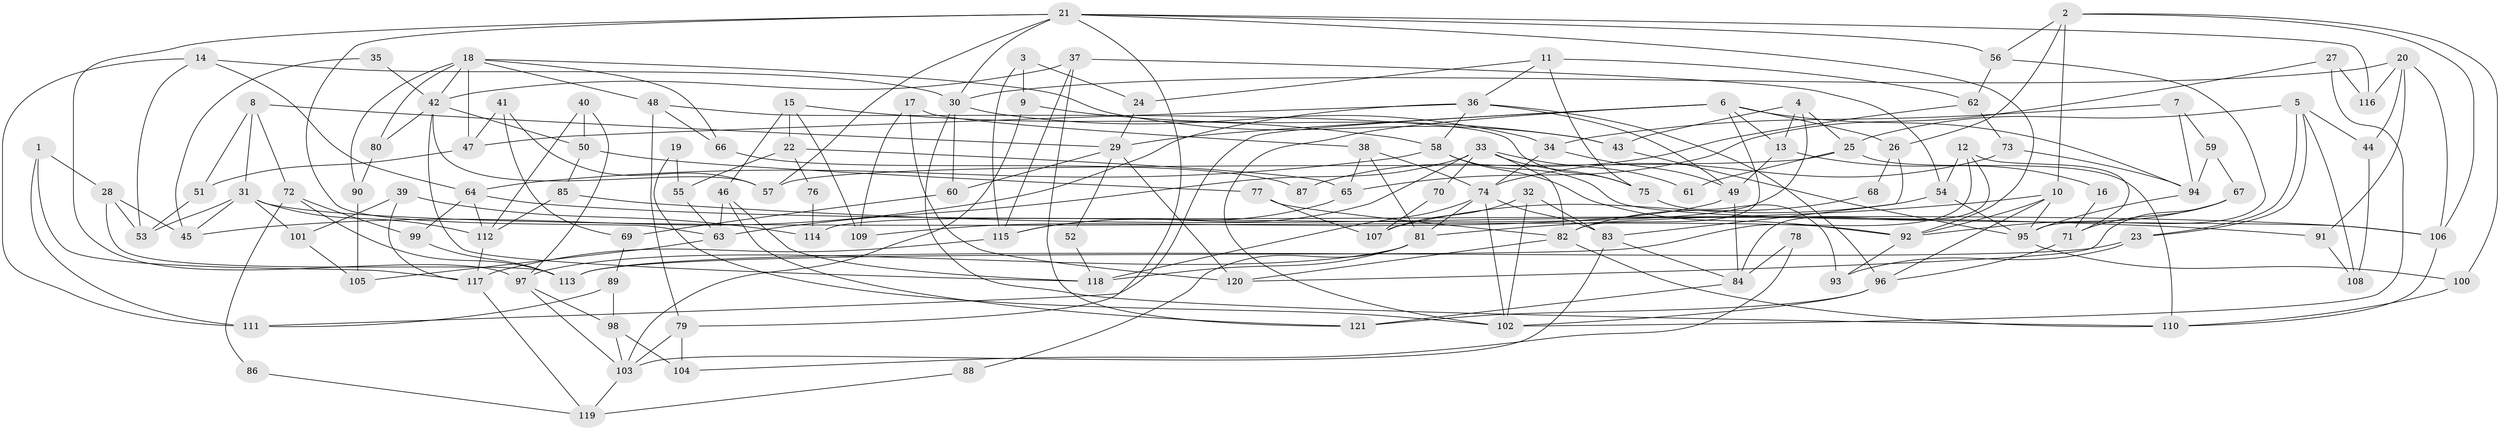 // coarse degree distribution, {4: 0.2777777777777778, 5: 0.1388888888888889, 3: 0.1111111111111111, 2: 0.1111111111111111, 7: 0.1111111111111111, 8: 0.05555555555555555, 9: 0.027777777777777776, 12: 0.027777777777777776, 6: 0.027777777777777776, 10: 0.05555555555555555, 13: 0.05555555555555555}
// Generated by graph-tools (version 1.1) at 2025/54/03/04/25 21:54:51]
// undirected, 121 vertices, 242 edges
graph export_dot {
graph [start="1"]
  node [color=gray90,style=filled];
  1;
  2;
  3;
  4;
  5;
  6;
  7;
  8;
  9;
  10;
  11;
  12;
  13;
  14;
  15;
  16;
  17;
  18;
  19;
  20;
  21;
  22;
  23;
  24;
  25;
  26;
  27;
  28;
  29;
  30;
  31;
  32;
  33;
  34;
  35;
  36;
  37;
  38;
  39;
  40;
  41;
  42;
  43;
  44;
  45;
  46;
  47;
  48;
  49;
  50;
  51;
  52;
  53;
  54;
  55;
  56;
  57;
  58;
  59;
  60;
  61;
  62;
  63;
  64;
  65;
  66;
  67;
  68;
  69;
  70;
  71;
  72;
  73;
  74;
  75;
  76;
  77;
  78;
  79;
  80;
  81;
  82;
  83;
  84;
  85;
  86;
  87;
  88;
  89;
  90;
  91;
  92;
  93;
  94;
  95;
  96;
  97;
  98;
  99;
  100;
  101;
  102;
  103;
  104;
  105;
  106;
  107;
  108;
  109;
  110;
  111;
  112;
  113;
  114;
  115;
  116;
  117;
  118;
  119;
  120;
  121;
  1 -- 28;
  1 -- 111;
  1 -- 117;
  2 -- 100;
  2 -- 10;
  2 -- 26;
  2 -- 56;
  2 -- 106;
  3 -- 24;
  3 -- 9;
  3 -- 115;
  4 -- 43;
  4 -- 13;
  4 -- 25;
  4 -- 114;
  5 -- 23;
  5 -- 23;
  5 -- 25;
  5 -- 44;
  5 -- 108;
  6 -- 102;
  6 -- 26;
  6 -- 13;
  6 -- 29;
  6 -- 82;
  6 -- 94;
  6 -- 111;
  7 -- 94;
  7 -- 59;
  7 -- 34;
  8 -- 31;
  8 -- 29;
  8 -- 51;
  8 -- 72;
  9 -- 43;
  9 -- 103;
  10 -- 81;
  10 -- 92;
  10 -- 95;
  10 -- 96;
  11 -- 36;
  11 -- 62;
  11 -- 24;
  11 -- 75;
  12 -- 113;
  12 -- 84;
  12 -- 54;
  12 -- 71;
  13 -- 49;
  13 -- 16;
  14 -- 30;
  14 -- 64;
  14 -- 53;
  14 -- 111;
  15 -- 46;
  15 -- 58;
  15 -- 22;
  15 -- 109;
  16 -- 71;
  17 -- 38;
  17 -- 120;
  17 -- 109;
  18 -- 42;
  18 -- 48;
  18 -- 43;
  18 -- 47;
  18 -- 66;
  18 -- 80;
  18 -- 90;
  19 -- 102;
  19 -- 55;
  20 -- 106;
  20 -- 30;
  20 -- 44;
  20 -- 91;
  20 -- 116;
  21 -- 56;
  21 -- 92;
  21 -- 30;
  21 -- 57;
  21 -- 63;
  21 -- 79;
  21 -- 97;
  21 -- 116;
  22 -- 65;
  22 -- 55;
  22 -- 76;
  23 -- 93;
  23 -- 113;
  24 -- 29;
  25 -- 110;
  25 -- 57;
  25 -- 61;
  26 -- 83;
  26 -- 68;
  27 -- 102;
  27 -- 116;
  27 -- 65;
  28 -- 113;
  28 -- 53;
  28 -- 45;
  29 -- 120;
  29 -- 52;
  29 -- 60;
  30 -- 34;
  30 -- 60;
  30 -- 110;
  31 -- 112;
  31 -- 53;
  31 -- 45;
  31 -- 92;
  31 -- 101;
  32 -- 107;
  32 -- 102;
  32 -- 83;
  33 -- 115;
  33 -- 63;
  33 -- 61;
  33 -- 70;
  33 -- 75;
  33 -- 82;
  34 -- 49;
  34 -- 74;
  35 -- 45;
  35 -- 42;
  36 -- 49;
  36 -- 45;
  36 -- 47;
  36 -- 58;
  36 -- 96;
  37 -- 42;
  37 -- 115;
  37 -- 54;
  37 -- 121;
  38 -- 65;
  38 -- 81;
  38 -- 74;
  39 -- 101;
  39 -- 117;
  39 -- 114;
  40 -- 97;
  40 -- 50;
  40 -- 112;
  41 -- 57;
  41 -- 47;
  41 -- 69;
  42 -- 57;
  42 -- 118;
  42 -- 50;
  42 -- 80;
  43 -- 95;
  44 -- 108;
  46 -- 118;
  46 -- 121;
  46 -- 63;
  47 -- 51;
  48 -- 79;
  48 -- 75;
  48 -- 66;
  49 -- 109;
  49 -- 84;
  50 -- 85;
  50 -- 77;
  51 -- 53;
  52 -- 118;
  54 -- 95;
  54 -- 107;
  55 -- 63;
  56 -- 95;
  56 -- 62;
  58 -- 106;
  58 -- 64;
  58 -- 92;
  59 -- 67;
  59 -- 94;
  60 -- 69;
  62 -- 73;
  62 -- 87;
  63 -- 105;
  64 -- 106;
  64 -- 99;
  64 -- 112;
  65 -- 115;
  66 -- 87;
  67 -- 71;
  67 -- 92;
  67 -- 120;
  68 -- 82;
  69 -- 89;
  70 -- 107;
  71 -- 96;
  72 -- 99;
  72 -- 86;
  72 -- 113;
  73 -- 74;
  73 -- 94;
  74 -- 81;
  74 -- 83;
  74 -- 102;
  74 -- 118;
  75 -- 93;
  76 -- 114;
  77 -- 82;
  77 -- 107;
  78 -- 84;
  78 -- 104;
  79 -- 103;
  79 -- 104;
  80 -- 90;
  81 -- 97;
  81 -- 88;
  81 -- 118;
  82 -- 110;
  82 -- 120;
  83 -- 84;
  83 -- 103;
  84 -- 121;
  85 -- 91;
  85 -- 112;
  86 -- 119;
  88 -- 119;
  89 -- 111;
  89 -- 98;
  90 -- 105;
  91 -- 108;
  92 -- 93;
  94 -- 95;
  95 -- 100;
  96 -- 102;
  96 -- 121;
  97 -- 103;
  97 -- 98;
  98 -- 103;
  98 -- 104;
  99 -- 113;
  100 -- 110;
  101 -- 105;
  103 -- 119;
  106 -- 110;
  112 -- 117;
  115 -- 117;
  117 -- 119;
}
